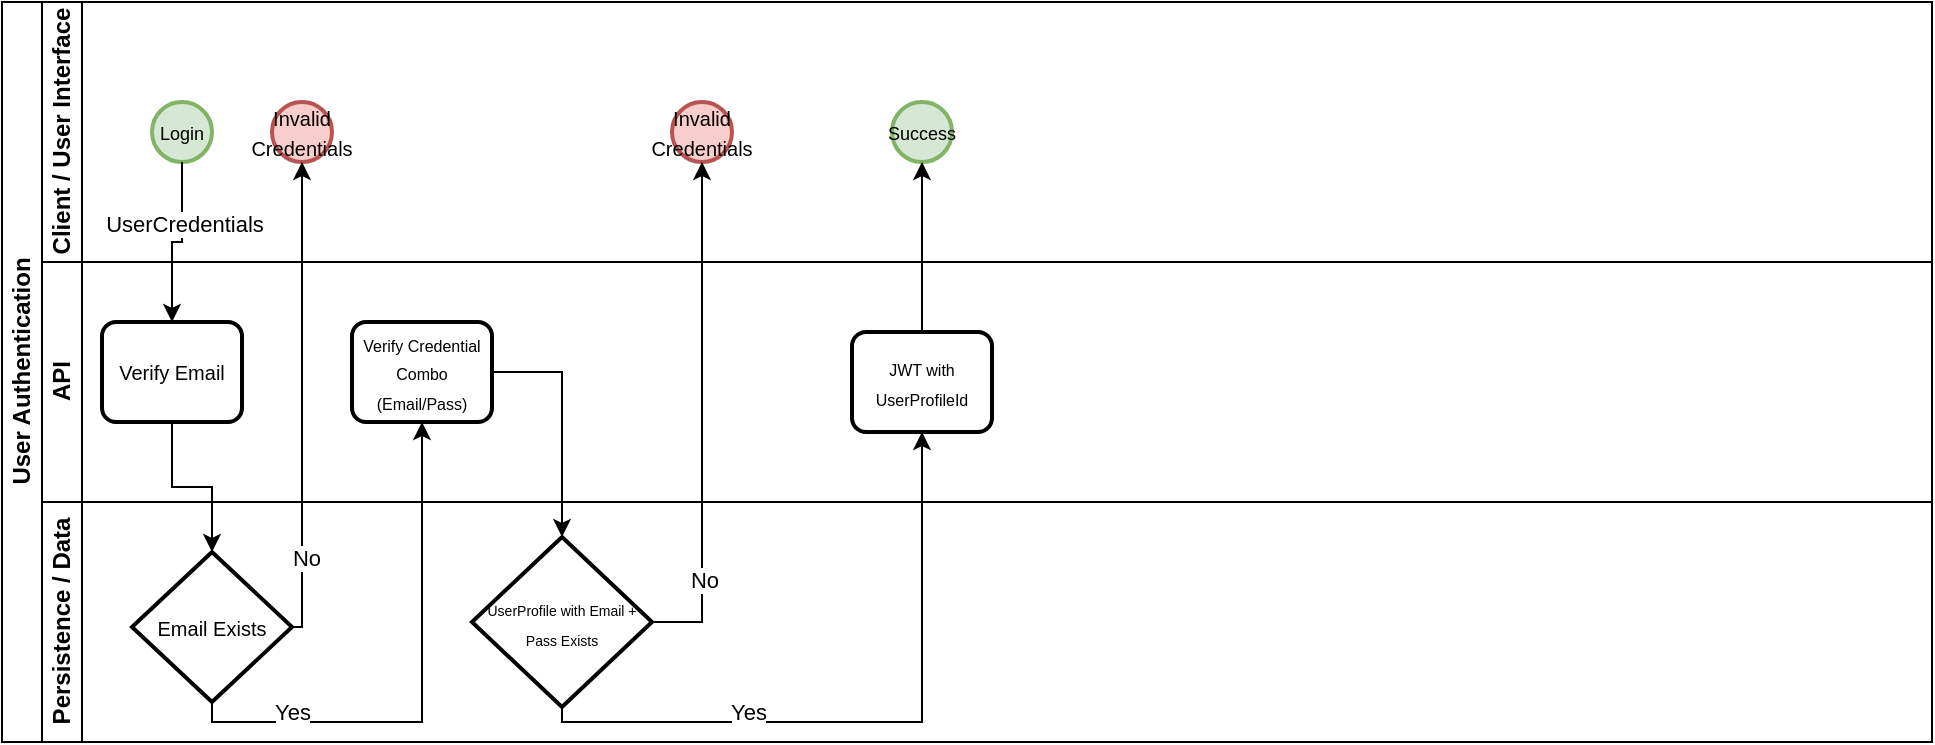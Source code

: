 <mxfile version="22.1.2" type="github">
  <diagram name="Page-1" id="SrKvUDXG3FJgTy41JY_f">
    <mxGraphModel dx="678" dy="409" grid="1" gridSize="10" guides="1" tooltips="1" connect="1" arrows="1" fold="1" page="1" pageScale="1" pageWidth="850" pageHeight="1100" math="0" shadow="0">
      <root>
        <mxCell id="0" />
        <mxCell id="1" parent="0" />
        <mxCell id="vGdrbaIw6soc-wSYrkdy-1" value="User Authentication" style="swimlane;childLayout=stackLayout;resizeParent=1;resizeParentMax=0;horizontal=0;startSize=20;horizontalStack=0;html=1;" vertex="1" parent="1">
          <mxGeometry x="190" y="180" width="965" height="370" as="geometry" />
        </mxCell>
        <mxCell id="vGdrbaIw6soc-wSYrkdy-2" value="Client / User Interface" style="swimlane;startSize=20;horizontal=0;html=1;" vertex="1" parent="vGdrbaIw6soc-wSYrkdy-1">
          <mxGeometry x="20" width="945" height="130" as="geometry" />
        </mxCell>
        <mxCell id="vGdrbaIw6soc-wSYrkdy-5" value="&lt;font style=&quot;font-size: 9px;&quot;&gt;Success&lt;/font&gt;" style="strokeWidth=2;html=1;shape=mxgraph.flowchart.start_2;whiteSpace=wrap;fillColor=#d5e8d4;strokeColor=#82b366;" vertex="1" parent="vGdrbaIw6soc-wSYrkdy-2">
          <mxGeometry x="425" y="50" width="30" height="30" as="geometry" />
        </mxCell>
        <mxCell id="vGdrbaIw6soc-wSYrkdy-15" value="&lt;font size=&quot;1&quot;&gt;Invalid Credentials&lt;/font&gt;" style="strokeWidth=2;html=1;shape=mxgraph.flowchart.start_2;whiteSpace=wrap;fillColor=#f8cecc;strokeColor=#b85450;" vertex="1" parent="vGdrbaIw6soc-wSYrkdy-2">
          <mxGeometry x="115" y="50" width="30" height="30" as="geometry" />
        </mxCell>
        <mxCell id="vGdrbaIw6soc-wSYrkdy-24" value="&lt;font size=&quot;1&quot;&gt;Invalid Credentials&lt;/font&gt;" style="strokeWidth=2;html=1;shape=mxgraph.flowchart.start_2;whiteSpace=wrap;fillColor=#f8cecc;strokeColor=#b85450;" vertex="1" parent="vGdrbaIw6soc-wSYrkdy-2">
          <mxGeometry x="315" y="50" width="30" height="30" as="geometry" />
        </mxCell>
        <mxCell id="vGdrbaIw6soc-wSYrkdy-32" value="&lt;font style=&quot;font-size: 9px;&quot;&gt;Login&lt;/font&gt;" style="strokeWidth=2;html=1;shape=mxgraph.flowchart.start_2;whiteSpace=wrap;fillColor=#d5e8d4;strokeColor=#82b366;" vertex="1" parent="vGdrbaIw6soc-wSYrkdy-2">
          <mxGeometry x="55" y="50" width="30" height="30" as="geometry" />
        </mxCell>
        <mxCell id="vGdrbaIw6soc-wSYrkdy-3" value="API" style="swimlane;startSize=20;horizontal=0;html=1;" vertex="1" parent="vGdrbaIw6soc-wSYrkdy-1">
          <mxGeometry x="20" y="130" width="945" height="120" as="geometry" />
        </mxCell>
        <mxCell id="vGdrbaIw6soc-wSYrkdy-7" value="&lt;font size=&quot;1&quot;&gt;Verify Email&lt;/font&gt;" style="rounded=1;whiteSpace=wrap;html=1;absoluteArcSize=1;arcSize=14;strokeWidth=2;" vertex="1" parent="vGdrbaIw6soc-wSYrkdy-3">
          <mxGeometry x="30" y="30" width="70" height="50" as="geometry" />
        </mxCell>
        <mxCell id="vGdrbaIw6soc-wSYrkdy-12" value="&lt;font style=&quot;font-size: 8px;&quot;&gt;Verify Credential Combo (Email/Pass)&lt;/font&gt;" style="rounded=1;whiteSpace=wrap;html=1;absoluteArcSize=1;arcSize=14;strokeWidth=2;" vertex="1" parent="vGdrbaIw6soc-wSYrkdy-3">
          <mxGeometry x="155" y="30" width="70" height="50" as="geometry" />
        </mxCell>
        <mxCell id="vGdrbaIw6soc-wSYrkdy-29" value="&lt;font style=&quot;font-size: 8px;&quot;&gt;JWT with UserProfileId&lt;/font&gt;" style="rounded=1;whiteSpace=wrap;html=1;absoluteArcSize=1;arcSize=14;strokeWidth=2;" vertex="1" parent="vGdrbaIw6soc-wSYrkdy-3">
          <mxGeometry x="405" y="35" width="70" height="50" as="geometry" />
        </mxCell>
        <mxCell id="vGdrbaIw6soc-wSYrkdy-4" value="Persistence / Data" style="swimlane;startSize=20;horizontal=0;html=1;" vertex="1" parent="vGdrbaIw6soc-wSYrkdy-1">
          <mxGeometry x="20" y="250" width="945" height="120" as="geometry" />
        </mxCell>
        <mxCell id="vGdrbaIw6soc-wSYrkdy-10" value="&lt;font size=&quot;1&quot;&gt;Email Exists&lt;/font&gt;" style="strokeWidth=2;html=1;shape=mxgraph.flowchart.decision;whiteSpace=wrap;" vertex="1" parent="vGdrbaIw6soc-wSYrkdy-4">
          <mxGeometry x="45" y="25" width="80" height="75" as="geometry" />
        </mxCell>
        <mxCell id="vGdrbaIw6soc-wSYrkdy-20" value="&lt;font style=&quot;font-size: 7px;&quot;&gt;UserProfile with Email + Pass Exists&lt;/font&gt;" style="strokeWidth=2;html=1;shape=mxgraph.flowchart.decision;whiteSpace=wrap;" vertex="1" parent="vGdrbaIw6soc-wSYrkdy-4">
          <mxGeometry x="215" y="17.5" width="90" height="85" as="geometry" />
        </mxCell>
        <mxCell id="vGdrbaIw6soc-wSYrkdy-11" style="edgeStyle=orthogonalEdgeStyle;rounded=0;orthogonalLoop=1;jettySize=auto;html=1;entryX=0.5;entryY=0;entryDx=0;entryDy=0;entryPerimeter=0;" edge="1" parent="vGdrbaIw6soc-wSYrkdy-1" source="vGdrbaIw6soc-wSYrkdy-7" target="vGdrbaIw6soc-wSYrkdy-10">
          <mxGeometry relative="1" as="geometry" />
        </mxCell>
        <mxCell id="vGdrbaIw6soc-wSYrkdy-21" style="edgeStyle=orthogonalEdgeStyle;rounded=0;orthogonalLoop=1;jettySize=auto;html=1;entryX=0.5;entryY=1;entryDx=0;entryDy=0;entryPerimeter=0;" edge="1" parent="vGdrbaIw6soc-wSYrkdy-1" source="vGdrbaIw6soc-wSYrkdy-10" target="vGdrbaIw6soc-wSYrkdy-15">
          <mxGeometry relative="1" as="geometry">
            <Array as="points">
              <mxPoint x="150" y="312" />
            </Array>
          </mxGeometry>
        </mxCell>
        <mxCell id="vGdrbaIw6soc-wSYrkdy-25" value="No" style="edgeLabel;html=1;align=center;verticalAlign=middle;resizable=0;points=[];" vertex="1" connectable="0" parent="vGdrbaIw6soc-wSYrkdy-21">
          <mxGeometry x="-0.669" y="-2" relative="1" as="geometry">
            <mxPoint as="offset" />
          </mxGeometry>
        </mxCell>
        <mxCell id="vGdrbaIw6soc-wSYrkdy-22" style="edgeStyle=orthogonalEdgeStyle;rounded=0;orthogonalLoop=1;jettySize=auto;html=1;entryX=0.5;entryY=1;entryDx=0;entryDy=0;" edge="1" parent="vGdrbaIw6soc-wSYrkdy-1" source="vGdrbaIw6soc-wSYrkdy-10" target="vGdrbaIw6soc-wSYrkdy-12">
          <mxGeometry relative="1" as="geometry">
            <Array as="points">
              <mxPoint x="105" y="360" />
              <mxPoint x="210" y="360" />
            </Array>
          </mxGeometry>
        </mxCell>
        <mxCell id="vGdrbaIw6soc-wSYrkdy-26" value="Yes" style="edgeLabel;html=1;align=center;verticalAlign=middle;resizable=0;points=[];" vertex="1" connectable="0" parent="vGdrbaIw6soc-wSYrkdy-22">
          <mxGeometry x="-0.622" y="5" relative="1" as="geometry">
            <mxPoint as="offset" />
          </mxGeometry>
        </mxCell>
        <mxCell id="vGdrbaIw6soc-wSYrkdy-23" style="edgeStyle=orthogonalEdgeStyle;rounded=0;orthogonalLoop=1;jettySize=auto;html=1;entryX=0.5;entryY=0;entryDx=0;entryDy=0;entryPerimeter=0;" edge="1" parent="vGdrbaIw6soc-wSYrkdy-1" source="vGdrbaIw6soc-wSYrkdy-12" target="vGdrbaIw6soc-wSYrkdy-20">
          <mxGeometry relative="1" as="geometry">
            <Array as="points">
              <mxPoint x="280" y="185" />
            </Array>
          </mxGeometry>
        </mxCell>
        <mxCell id="vGdrbaIw6soc-wSYrkdy-27" style="edgeStyle=orthogonalEdgeStyle;rounded=0;orthogonalLoop=1;jettySize=auto;html=1;entryX=0.5;entryY=1;entryDx=0;entryDy=0;entryPerimeter=0;" edge="1" parent="vGdrbaIw6soc-wSYrkdy-1" source="vGdrbaIw6soc-wSYrkdy-20" target="vGdrbaIw6soc-wSYrkdy-24">
          <mxGeometry relative="1" as="geometry" />
        </mxCell>
        <mxCell id="vGdrbaIw6soc-wSYrkdy-28" value="No" style="edgeLabel;html=1;align=center;verticalAlign=middle;resizable=0;points=[];" vertex="1" connectable="0" parent="vGdrbaIw6soc-wSYrkdy-27">
          <mxGeometry x="-0.637" y="-1" relative="1" as="geometry">
            <mxPoint as="offset" />
          </mxGeometry>
        </mxCell>
        <mxCell id="vGdrbaIw6soc-wSYrkdy-30" style="edgeStyle=orthogonalEdgeStyle;rounded=0;orthogonalLoop=1;jettySize=auto;html=1;entryX=0.5;entryY=1;entryDx=0;entryDy=0;" edge="1" parent="vGdrbaIw6soc-wSYrkdy-1" source="vGdrbaIw6soc-wSYrkdy-20" target="vGdrbaIw6soc-wSYrkdy-29">
          <mxGeometry relative="1" as="geometry">
            <Array as="points">
              <mxPoint x="280" y="360" />
              <mxPoint x="460" y="360" />
            </Array>
          </mxGeometry>
        </mxCell>
        <mxCell id="vGdrbaIw6soc-wSYrkdy-31" value="Yes" style="edgeLabel;html=1;align=center;verticalAlign=middle;resizable=0;points=[];" vertex="1" connectable="0" parent="vGdrbaIw6soc-wSYrkdy-30">
          <mxGeometry x="-0.4" y="5" relative="1" as="geometry">
            <mxPoint as="offset" />
          </mxGeometry>
        </mxCell>
        <mxCell id="vGdrbaIw6soc-wSYrkdy-33" style="edgeStyle=orthogonalEdgeStyle;rounded=0;orthogonalLoop=1;jettySize=auto;html=1;entryX=0.5;entryY=0;entryDx=0;entryDy=0;" edge="1" parent="vGdrbaIw6soc-wSYrkdy-1" source="vGdrbaIw6soc-wSYrkdy-32" target="vGdrbaIw6soc-wSYrkdy-7">
          <mxGeometry relative="1" as="geometry" />
        </mxCell>
        <mxCell id="vGdrbaIw6soc-wSYrkdy-34" value="UserCredentials" style="edgeLabel;html=1;align=center;verticalAlign=middle;resizable=0;points=[];" vertex="1" connectable="0" parent="vGdrbaIw6soc-wSYrkdy-33">
          <mxGeometry x="-0.271" y="1" relative="1" as="geometry">
            <mxPoint as="offset" />
          </mxGeometry>
        </mxCell>
        <mxCell id="vGdrbaIw6soc-wSYrkdy-35" style="edgeStyle=orthogonalEdgeStyle;rounded=0;orthogonalLoop=1;jettySize=auto;html=1;entryX=0.5;entryY=1;entryDx=0;entryDy=0;entryPerimeter=0;" edge="1" parent="vGdrbaIw6soc-wSYrkdy-1" source="vGdrbaIw6soc-wSYrkdy-29" target="vGdrbaIw6soc-wSYrkdy-5">
          <mxGeometry relative="1" as="geometry" />
        </mxCell>
      </root>
    </mxGraphModel>
  </diagram>
</mxfile>

